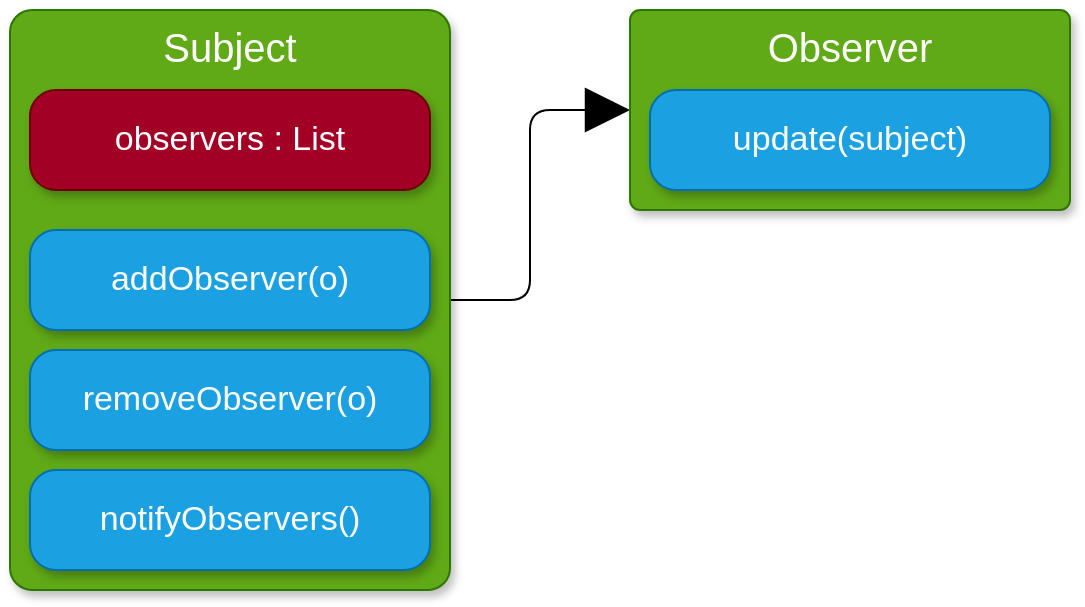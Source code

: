 <mxfile>
    <diagram id="mPACFKmxmwFMi_FljmRC" name="Page-1">
        <mxGraphModel dx="839" dy="1809" grid="1" gridSize="10" guides="1" tooltips="1" connect="1" arrows="1" fold="1" page="1" pageScale="1" pageWidth="850" pageHeight="1100" math="0" shadow="0">
            <root>
                <mxCell id="0"/>
                <mxCell id="1" parent="0"/>
                <mxCell id="15" style="edgeStyle=orthogonalEdgeStyle;rounded=1;orthogonalLoop=1;jettySize=auto;html=1;exitX=1;exitY=0.5;exitDx=0;exitDy=0;entryX=0;entryY=0.5;entryDx=0;entryDy=0;fontSize=20;endArrow=block;endFill=1;endSize=20;" edge="1" parent="1" source="2" target="10">
                    <mxGeometry relative="1" as="geometry"/>
                </mxCell>
                <mxCell id="2" value="Subject" style="rounded=1;whiteSpace=wrap;html=1;arcSize=5;verticalAlign=top;fontSize=20;fillColor=#60a917;strokeColor=#2D7600;fontColor=#ffffff;shadow=1;" vertex="1" parent="1">
                    <mxGeometry x="20" y="20" width="220" height="290" as="geometry"/>
                </mxCell>
                <mxCell id="6" value="notifyObservers()" style="rounded=1;whiteSpace=wrap;html=1;arcSize=26;fontSize=17;fillColor=#1ba1e2;strokeColor=#006EAF;fontColor=#ffffff;shadow=1;" vertex="1" parent="1">
                    <mxGeometry x="30" y="250" width="200" height="50" as="geometry"/>
                </mxCell>
                <mxCell id="7" value="removeObserver(o)" style="rounded=1;whiteSpace=wrap;html=1;arcSize=26;fontSize=17;fillColor=#1ba1e2;strokeColor=#006EAF;fontColor=#ffffff;shadow=1;" vertex="1" parent="1">
                    <mxGeometry x="30" y="190" width="200" height="50" as="geometry"/>
                </mxCell>
                <mxCell id="8" value="addObserver(o)" style="rounded=1;whiteSpace=wrap;html=1;arcSize=26;fontSize=17;fillColor=#1ba1e2;strokeColor=#006EAF;fontColor=#ffffff;shadow=1;" vertex="1" parent="1">
                    <mxGeometry x="30" y="130" width="200" height="50" as="geometry"/>
                </mxCell>
                <mxCell id="9" value="observers : List" style="rounded=1;whiteSpace=wrap;html=1;arcSize=26;fontSize=17;fillColor=#a20025;strokeColor=#6F0000;fontColor=#ffffff;shadow=1;" vertex="1" parent="1">
                    <mxGeometry x="30" y="60" width="200" height="50" as="geometry"/>
                </mxCell>
                <mxCell id="10" value="Observer" style="rounded=1;whiteSpace=wrap;html=1;arcSize=5;verticalAlign=top;fontSize=20;fillColor=#60a917;strokeColor=#2D7600;fontColor=#ffffff;shadow=1;" vertex="1" parent="1">
                    <mxGeometry x="330" y="20" width="220" height="100" as="geometry"/>
                </mxCell>
                <mxCell id="13" value="update(subject)" style="rounded=1;whiteSpace=wrap;html=1;arcSize=26;fontSize=17;fillColor=#1ba1e2;strokeColor=#006EAF;fontColor=#ffffff;shadow=1;" vertex="1" parent="1">
                    <mxGeometry x="340" y="60" width="200" height="50" as="geometry"/>
                </mxCell>
            </root>
        </mxGraphModel>
    </diagram>
</mxfile>